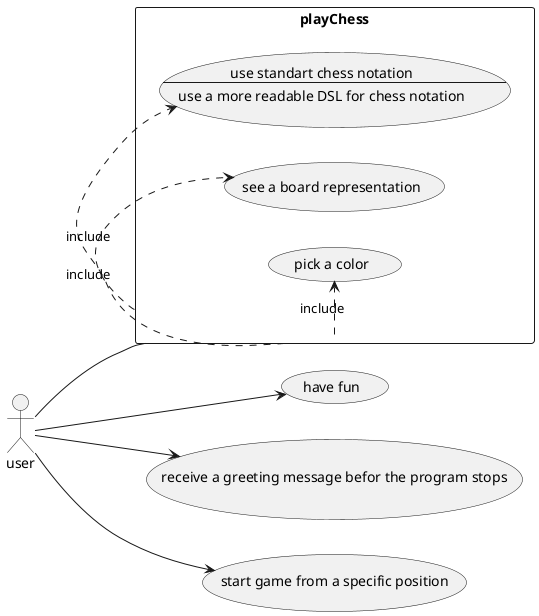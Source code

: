 @startuml
left to right direction
skinparam packageStyle rectangle


actor user

rectangle (playChess) {
  usecase UC1 as "use standart chess notation
  --
  use a more readable DSL for chess notation"
  user -- (playChess)
  (playChess) .> UC1 : include
  (playChess) .> (see a board representation) : include
  (playChess) .> (pick a color) : include
}
user --> (have fun)

user --> (receive a greeting message befor the program stops)
user --> (start game from a specific position)
@enduml